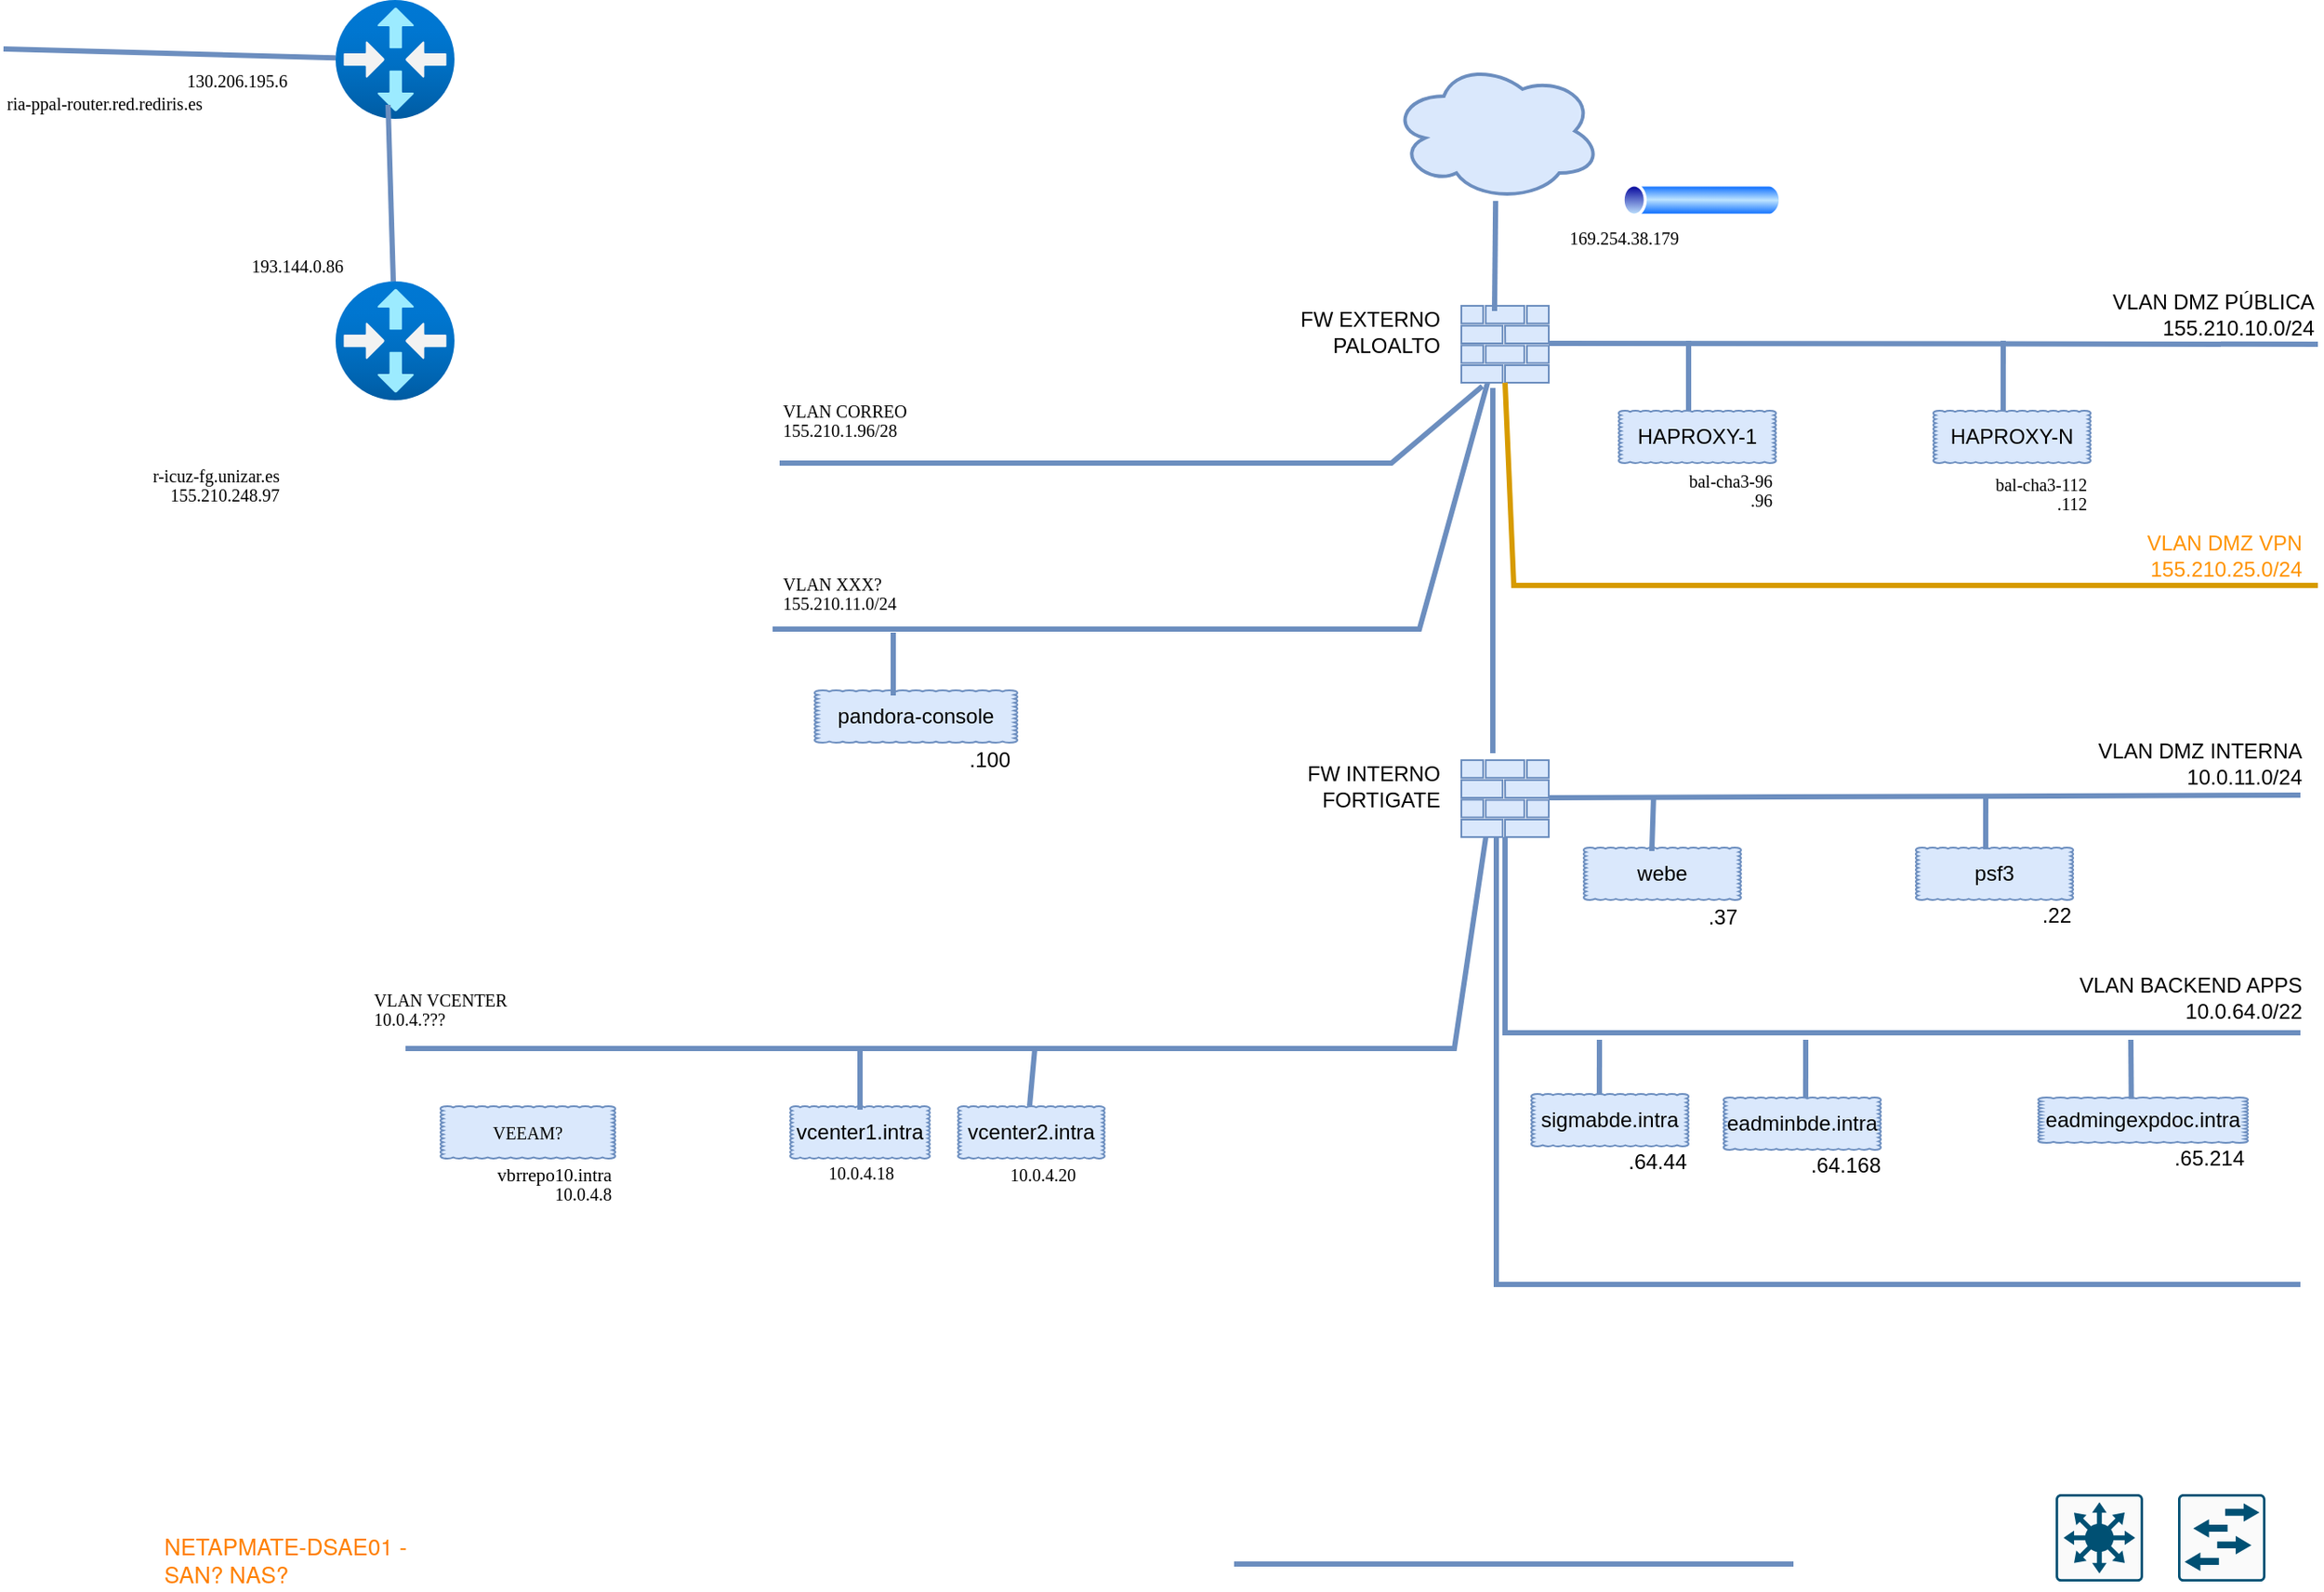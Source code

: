<mxfile version="24.3.1" type="github">
  <diagram name="Página-1" id="w2JGxfwK3_4Co9fJS01Z">
    <mxGraphModel dx="1767" dy="1093" grid="1" gridSize="10" guides="1" tooltips="1" connect="1" arrows="1" fold="1" page="1" pageScale="1" pageWidth="1827" pageHeight="1827" math="0" shadow="0">
      <root>
        <mxCell id="0" />
        <mxCell id="1" parent="0" />
        <mxCell id="ZgDF1Zh-EmiNUFqbCzEF-2" value="" style="image;aspect=fixed;html=1;points=[];align=center;fontSize=12;image=img/lib/azure2/networking/Virtual_Router.svg;" parent="1" vertex="1">
          <mxGeometry x="220" y="70" width="68" height="68" as="geometry" />
        </mxCell>
        <mxCell id="ZgDF1Zh-EmiNUFqbCzEF-3" value="" style="sketch=0;aspect=fixed;pointerEvents=1;shadow=0;dashed=0;html=1;strokeColor=#6c8ebf;labelPosition=center;verticalLabelPosition=bottom;verticalAlign=top;align=center;fillColor=#dae8fc;shape=mxgraph.mscae.enterprise.firewall" parent="1" vertex="1">
          <mxGeometry x="864" y="505" width="50" height="44" as="geometry" />
        </mxCell>
        <mxCell id="ZgDF1Zh-EmiNUFqbCzEF-4" value="" style="sketch=0;aspect=fixed;pointerEvents=1;shadow=0;dashed=0;html=1;strokeColor=#6c8ebf;labelPosition=center;verticalLabelPosition=bottom;verticalAlign=top;align=center;fillColor=#dae8fc;shape=mxgraph.mscae.enterprise.firewall" parent="1" vertex="1">
          <mxGeometry x="864" y="245" width="50" height="44" as="geometry" />
        </mxCell>
        <mxCell id="u-RkMSvq1dty6-NGJSdJ-2" value="" style="sketch=0;points=[[0.015,0.015,0],[0.985,0.015,0],[0.985,0.985,0],[0.015,0.985,0],[0.25,0,0],[0.5,0,0],[0.75,0,0],[1,0.25,0],[1,0.5,0],[1,0.75,0],[0.75,1,0],[0.5,1,0],[0.25,1,0],[0,0.75,0],[0,0.5,0],[0,0.25,0]];verticalLabelPosition=bottom;html=1;verticalAlign=top;aspect=fixed;align=center;pointerEvents=1;shape=mxgraph.cisco19.rect;prIcon=l3_switch;fillColor=#FAFAFA;strokeColor=#005073;" vertex="1" parent="1">
          <mxGeometry x="1204" y="925" width="50" height="50" as="geometry" />
        </mxCell>
        <mxCell id="u-RkMSvq1dty6-NGJSdJ-3" value="" style="endArrow=none;html=1;rounded=0;strokeWidth=3;fillColor=#dae8fc;strokeColor=#6c8ebf;" edge="1" parent="1">
          <mxGeometry width="50" height="50" relative="1" as="geometry">
            <mxPoint x="914" y="266.5" as="sourcePoint" />
            <mxPoint x="1354" y="267" as="targetPoint" />
          </mxGeometry>
        </mxCell>
        <mxCell id="u-RkMSvq1dty6-NGJSdJ-5" value="" style="endArrow=none;html=1;rounded=0;strokeWidth=3;fillColor=#dae8fc;strokeColor=#6c8ebf;exitX=0.36;exitY=1.068;exitDx=0;exitDy=0;exitPerimeter=0;entryX=0.36;entryY=-0.091;entryDx=0;entryDy=0;entryPerimeter=0;" edge="1" parent="1" source="ZgDF1Zh-EmiNUFqbCzEF-4" target="ZgDF1Zh-EmiNUFqbCzEF-3">
          <mxGeometry width="50" height="50" relative="1" as="geometry">
            <mxPoint x="954" y="335" as="sourcePoint" />
            <mxPoint x="1274" y="335" as="targetPoint" />
          </mxGeometry>
        </mxCell>
        <mxCell id="u-RkMSvq1dty6-NGJSdJ-6" value="" style="sketch=0;points=[[0.015,0.015,0],[0.985,0.015,0],[0.985,0.985,0],[0.015,0.985,0],[0.25,0,0],[0.5,0,0],[0.75,0,0],[1,0.25,0],[1,0.5,0],[1,0.75,0],[0.75,1,0],[0.5,1,0],[0.25,1,0],[0,0.75,0],[0,0.5,0],[0,0.25,0]];verticalLabelPosition=bottom;html=1;verticalAlign=top;aspect=fixed;align=center;pointerEvents=1;shape=mxgraph.cisco19.rect;prIcon=l2_switch;fillColor=#FAFAFA;strokeColor=#005073;" vertex="1" parent="1">
          <mxGeometry x="1274" y="925" width="50" height="50" as="geometry" />
        </mxCell>
        <mxCell id="u-RkMSvq1dty6-NGJSdJ-7" value="" style="ellipse;shape=cloud;whiteSpace=wrap;html=1;fillColor=#dae8fc;strokeColor=#6c8ebf;strokeWidth=2;" vertex="1" parent="1">
          <mxGeometry x="824" y="105" width="120" height="80" as="geometry" />
        </mxCell>
        <mxCell id="u-RkMSvq1dty6-NGJSdJ-8" value="" style="endArrow=none;html=1;rounded=0;strokeWidth=3;fillColor=#dae8fc;strokeColor=#6c8ebf;entryX=0.38;entryY=0.068;entryDx=0;entryDy=0;entryPerimeter=0;" edge="1" parent="1" source="u-RkMSvq1dty6-NGJSdJ-7" target="ZgDF1Zh-EmiNUFqbCzEF-4">
          <mxGeometry width="50" height="50" relative="1" as="geometry">
            <mxPoint x="884" y="175" as="sourcePoint" />
            <mxPoint x="1204" y="175" as="targetPoint" />
          </mxGeometry>
        </mxCell>
        <mxCell id="u-RkMSvq1dty6-NGJSdJ-9" value="" style="endArrow=none;html=1;rounded=0;strokeWidth=3;fillColor=#dae8fc;strokeColor=#6c8ebf;" edge="1" parent="1">
          <mxGeometry width="50" height="50" relative="1" as="geometry">
            <mxPoint x="734" y="965" as="sourcePoint" />
            <mxPoint x="1054" y="965" as="targetPoint" />
          </mxGeometry>
        </mxCell>
        <mxCell id="u-RkMSvq1dty6-NGJSdJ-10" value="" style="endArrow=none;html=1;rounded=0;strokeWidth=3;fillColor=#dae8fc;strokeColor=#6c8ebf;" edge="1" parent="1">
          <mxGeometry width="50" height="50" relative="1" as="geometry">
            <mxPoint x="914" y="526.5" as="sourcePoint" />
            <mxPoint x="1344" y="525" as="targetPoint" />
          </mxGeometry>
        </mxCell>
        <mxCell id="u-RkMSvq1dty6-NGJSdJ-11" value="" style="endArrow=none;html=1;rounded=0;strokeWidth=3;fillColor=#dae8fc;strokeColor=#6c8ebf;exitX=0.5;exitY=1;exitDx=0;exitDy=0;exitPerimeter=0;" edge="1" parent="1" source="ZgDF1Zh-EmiNUFqbCzEF-3">
          <mxGeometry width="50" height="50" relative="1" as="geometry">
            <mxPoint x="889" y="605" as="sourcePoint" />
            <mxPoint x="1344" y="661" as="targetPoint" />
            <Array as="points">
              <mxPoint x="889" y="661" />
              <mxPoint x="1114" y="661" />
            </Array>
          </mxGeometry>
        </mxCell>
        <mxCell id="u-RkMSvq1dty6-NGJSdJ-12" value="HAPROXY-1" style="whiteSpace=wrap;html=1;shape=mxgraph.basic.cloud_rect;fillColor=#dae8fc;strokeColor=#6c8ebf;" vertex="1" parent="1">
          <mxGeometry x="954" y="305" width="90" height="30" as="geometry" />
        </mxCell>
        <mxCell id="u-RkMSvq1dty6-NGJSdJ-13" value="" style="endArrow=none;html=1;rounded=0;strokeWidth=3;fillColor=#dae8fc;strokeColor=#6c8ebf;" edge="1" parent="1">
          <mxGeometry width="50" height="50" relative="1" as="geometry">
            <mxPoint x="994" y="305" as="sourcePoint" />
            <mxPoint x="994" y="265" as="targetPoint" />
          </mxGeometry>
        </mxCell>
        <mxCell id="u-RkMSvq1dty6-NGJSdJ-16" value="&lt;div&gt;VLAN DMZ PÚBLICA&lt;/div&gt;&lt;div&gt;155.210.10.0/24&lt;/div&gt;" style="text;strokeColor=none;align=right;fillColor=none;html=1;verticalAlign=middle;whiteSpace=wrap;rounded=0;" vertex="1" parent="1">
          <mxGeometry x="1194" y="235" width="160" height="30" as="geometry" />
        </mxCell>
        <mxCell id="u-RkMSvq1dty6-NGJSdJ-23" value="&lt;div&gt;VLAN BACKEND APPS&lt;/div&gt;&lt;div&gt;10.0.64.0/22&lt;/div&gt;" style="text;strokeColor=none;align=right;fillColor=none;html=1;verticalAlign=middle;whiteSpace=wrap;rounded=0;" vertex="1" parent="1">
          <mxGeometry x="1187" y="626" width="160" height="30" as="geometry" />
        </mxCell>
        <mxCell id="u-RkMSvq1dty6-NGJSdJ-24" value="eadmingexpdoc.intra" style="whiteSpace=wrap;html=1;shape=mxgraph.basic.cloud_rect;fillColor=#dae8fc;strokeColor=#6c8ebf;" vertex="1" parent="1">
          <mxGeometry x="1194" y="698" width="120" height="26" as="geometry" />
        </mxCell>
        <mxCell id="u-RkMSvq1dty6-NGJSdJ-25" value="&lt;div&gt;.65.214&lt;/div&gt;&lt;div&gt;&lt;br&gt;&lt;/div&gt;" style="text;strokeColor=none;align=right;fillColor=none;html=1;verticalAlign=middle;whiteSpace=wrap;rounded=0;" vertex="1" parent="1">
          <mxGeometry x="1214" y="725" width="100" height="30" as="geometry" />
        </mxCell>
        <mxCell id="u-RkMSvq1dty6-NGJSdJ-27" value="" style="endArrow=none;html=1;rounded=0;strokeWidth=3;fillColor=#dae8fc;strokeColor=#6c8ebf;exitX=0.444;exitY=0.033;exitDx=0;exitDy=0;exitPerimeter=0;" edge="1" parent="1" source="u-RkMSvq1dty6-NGJSdJ-24">
          <mxGeometry width="50" height="50" relative="1" as="geometry">
            <mxPoint x="1004" y="371" as="sourcePoint" />
            <mxPoint x="1247" y="665" as="targetPoint" />
          </mxGeometry>
        </mxCell>
        <mxCell id="u-RkMSvq1dty6-NGJSdJ-28" value="&lt;div&gt;VLAN DMZ INTERNA&lt;/div&gt;&lt;div&gt;10.0.11.0/24&lt;/div&gt;" style="text;strokeColor=none;align=right;fillColor=none;html=1;verticalAlign=middle;whiteSpace=wrap;rounded=0;" vertex="1" parent="1">
          <mxGeometry x="1187" y="492" width="160" height="30" as="geometry" />
        </mxCell>
        <mxCell id="u-RkMSvq1dty6-NGJSdJ-29" value="psf3" style="whiteSpace=wrap;html=1;shape=mxgraph.basic.cloud_rect;fillColor=#dae8fc;strokeColor=#6c8ebf;" vertex="1" parent="1">
          <mxGeometry x="1124" y="555" width="90" height="30" as="geometry" />
        </mxCell>
        <mxCell id="u-RkMSvq1dty6-NGJSdJ-30" value="&lt;div&gt;FW EXTERNO&lt;/div&gt;&lt;div&gt;PALOALTO&lt;br&gt;&lt;/div&gt;" style="text;strokeColor=none;align=right;fillColor=none;html=1;verticalAlign=middle;whiteSpace=wrap;rounded=0;" vertex="1" parent="1">
          <mxGeometry x="694" y="245" width="160" height="30" as="geometry" />
        </mxCell>
        <mxCell id="u-RkMSvq1dty6-NGJSdJ-31" value="&lt;div&gt;FW INTERNO&lt;/div&gt;&lt;div&gt;FORTIGATE&lt;br&gt;&lt;/div&gt;" style="text;strokeColor=none;align=right;fillColor=none;html=1;verticalAlign=middle;whiteSpace=wrap;rounded=0;" vertex="1" parent="1">
          <mxGeometry x="694" y="505" width="160" height="30" as="geometry" />
        </mxCell>
        <mxCell id="u-RkMSvq1dty6-NGJSdJ-32" value="" style="endArrow=none;html=1;rounded=0;strokeWidth=3;fillColor=#dae8fc;strokeColor=#6c8ebf;exitX=0.444;exitY=0.033;exitDx=0;exitDy=0;exitPerimeter=0;" edge="1" parent="1" source="u-RkMSvq1dty6-NGJSdJ-29">
          <mxGeometry width="50" height="50" relative="1" as="geometry">
            <mxPoint x="1173" y="312" as="sourcePoint" />
            <mxPoint x="1164" y="525" as="targetPoint" />
          </mxGeometry>
        </mxCell>
        <mxCell id="u-RkMSvq1dty6-NGJSdJ-33" value="&lt;div&gt;.22&lt;br&gt;&lt;/div&gt;" style="text;strokeColor=none;align=right;fillColor=none;html=1;verticalAlign=middle;whiteSpace=wrap;rounded=0;" vertex="1" parent="1">
          <mxGeometry x="1175" y="579" width="40" height="30" as="geometry" />
        </mxCell>
        <mxCell id="u-RkMSvq1dty6-NGJSdJ-36" value="" style="endArrow=none;html=1;rounded=0;strokeWidth=3;fillColor=#ffe6cc;strokeColor=#d79b00;exitX=0.5;exitY=1;exitDx=0;exitDy=0;exitPerimeter=0;fontColor=#ff9300;" edge="1" parent="1" source="ZgDF1Zh-EmiNUFqbCzEF-4">
          <mxGeometry width="50" height="50" relative="1" as="geometry">
            <mxPoint x="894" y="304" as="sourcePoint" />
            <mxPoint x="1354" y="405" as="targetPoint" />
            <Array as="points">
              <mxPoint x="894" y="405" />
            </Array>
          </mxGeometry>
        </mxCell>
        <mxCell id="u-RkMSvq1dty6-NGJSdJ-37" value="&lt;div&gt;&lt;font color=&quot;#ff9300&quot;&gt;VLAN DMZ VPN 155.210.25.0/24&lt;/font&gt;&lt;/div&gt;" style="text;strokeColor=none;align=right;fillColor=none;html=1;verticalAlign=middle;whiteSpace=wrap;rounded=0;" vertex="1" parent="1">
          <mxGeometry x="1187" y="373" width="160" height="30" as="geometry" />
        </mxCell>
        <mxCell id="u-RkMSvq1dty6-NGJSdJ-38" value="&lt;div&gt;&lt;br&gt;&lt;/div&gt;" style="text;strokeColor=none;align=right;fillColor=none;html=1;verticalAlign=middle;whiteSpace=wrap;rounded=0;" vertex="1" parent="1">
          <mxGeometry x="1187" y="765" width="160" height="30" as="geometry" />
        </mxCell>
        <mxCell id="u-RkMSvq1dty6-NGJSdJ-39" value="" style="endArrow=none;html=1;rounded=0;strokeWidth=3;fillColor=#dae8fc;strokeColor=#6c8ebf;exitX=0.5;exitY=1;exitDx=0;exitDy=0;exitPerimeter=0;" edge="1" parent="1">
          <mxGeometry width="50" height="50" relative="1" as="geometry">
            <mxPoint x="884" y="549" as="sourcePoint" />
            <mxPoint x="1344" y="805" as="targetPoint" />
            <Array as="points">
              <mxPoint x="884" y="661" />
              <mxPoint x="884" y="805" />
            </Array>
          </mxGeometry>
        </mxCell>
        <mxCell id="u-RkMSvq1dty6-NGJSdJ-40" value="sigmabde.intra" style="whiteSpace=wrap;html=1;shape=mxgraph.basic.cloud_rect;fillColor=#dae8fc;strokeColor=#6c8ebf;" vertex="1" parent="1">
          <mxGeometry x="904" y="696" width="90" height="30" as="geometry" />
        </mxCell>
        <mxCell id="u-RkMSvq1dty6-NGJSdJ-41" value="&lt;div&gt;.64.44&lt;/div&gt;" style="text;strokeColor=none;align=right;fillColor=none;html=1;verticalAlign=middle;whiteSpace=wrap;rounded=0;" vertex="1" parent="1">
          <mxGeometry x="895" y="720" width="100" height="30" as="geometry" />
        </mxCell>
        <mxCell id="u-RkMSvq1dty6-NGJSdJ-42" value="" style="endArrow=none;html=1;rounded=0;strokeWidth=3;fillColor=#dae8fc;strokeColor=#6c8ebf;exitX=0.433;exitY=0;exitDx=0;exitDy=0;exitPerimeter=0;" edge="1" parent="1" source="u-RkMSvq1dty6-NGJSdJ-40">
          <mxGeometry width="50" height="50" relative="1" as="geometry">
            <mxPoint x="1002" y="706" as="sourcePoint" />
            <mxPoint x="943" y="665" as="targetPoint" />
          </mxGeometry>
        </mxCell>
        <mxCell id="u-RkMSvq1dty6-NGJSdJ-43" value="eadminbde.intra" style="whiteSpace=wrap;html=1;shape=mxgraph.basic.cloud_rect;fillColor=#dae8fc;strokeColor=#6c8ebf;" vertex="1" parent="1">
          <mxGeometry x="1014" y="698" width="90" height="30" as="geometry" />
        </mxCell>
        <mxCell id="u-RkMSvq1dty6-NGJSdJ-44" value="" style="endArrow=none;html=1;rounded=0;strokeWidth=3;fillColor=#dae8fc;strokeColor=#6c8ebf;exitX=0.522;exitY=0;exitDx=0;exitDy=0;exitPerimeter=0;" edge="1" parent="1" source="u-RkMSvq1dty6-NGJSdJ-43">
          <mxGeometry width="50" height="50" relative="1" as="geometry">
            <mxPoint x="1073" y="835" as="sourcePoint" />
            <mxPoint x="1061" y="665" as="targetPoint" />
          </mxGeometry>
        </mxCell>
        <mxCell id="u-RkMSvq1dty6-NGJSdJ-45" value="&lt;div&gt;.64.168&lt;/div&gt;" style="text;strokeColor=none;align=right;fillColor=none;html=1;verticalAlign=middle;whiteSpace=wrap;rounded=0;" vertex="1" parent="1">
          <mxGeometry x="1006" y="722" width="100" height="30" as="geometry" />
        </mxCell>
        <mxCell id="u-RkMSvq1dty6-NGJSdJ-48" value="" style="image;aspect=fixed;perimeter=ellipsePerimeter;html=1;align=center;shadow=0;dashed=0;spacingTop=3;image=img/lib/active_directory/tunnel.svg;" vertex="1" parent="1">
          <mxGeometry x="954" y="175" width="95" height="19" as="geometry" />
        </mxCell>
        <mxCell id="u-RkMSvq1dty6-NGJSdJ-49" value="&lt;p style=&quot;margin: 0.0px 0.0px 0.0px 0.0px; font: 10.0px Menlo; color: #000000&quot;&gt;&lt;span style=&quot;font-variant-ligatures: no-common-ligatures&quot;&gt;169.254.38.179&lt;/span&gt;&lt;/p&gt;" style="text;whiteSpace=wrap;html=1;" vertex="1" parent="1">
          <mxGeometry x="924" y="194" width="120" height="30" as="geometry" />
        </mxCell>
        <mxCell id="u-RkMSvq1dty6-NGJSdJ-50" value="webe" style="whiteSpace=wrap;html=1;shape=mxgraph.basic.cloud_rect;fillColor=#dae8fc;strokeColor=#6c8ebf;" vertex="1" parent="1">
          <mxGeometry x="934" y="555" width="90" height="30" as="geometry" />
        </mxCell>
        <mxCell id="u-RkMSvq1dty6-NGJSdJ-51" value="&lt;p style=&quot;margin: 0.0px 0.0px 0.0px 0.0px; font: 10.0px Menlo; color: #000000&quot;&gt;&lt;span style=&quot;font-variant-ligatures: no-common-ligatures&quot;&gt;130.206.195.6&lt;/span&gt;&lt;/p&gt;" style="text;whiteSpace=wrap;html=1;" vertex="1" parent="1">
          <mxGeometry x="133" y="104" width="120" height="40" as="geometry" />
        </mxCell>
        <UserObject label="&lt;p style=&quot;margin: 0.0px 0.0px 0.0px 0.0px; font: 10.0px Menlo; color: #000000&quot;&gt;&lt;span style=&quot;font-variant-ligatures: no-common-ligatures&quot;&gt;ria-ppal-router.red.rediris.es&lt;/span&gt;&lt;/p&gt;" link="&lt;p style=&quot;margin: 0.0px 0.0px 0.0px 0.0px; font: 10.0px Menlo; color: #000000&quot;&gt;&lt;span style=&quot;font-variant-ligatures: no-common-ligatures&quot;&gt;ria-ppal-router.red.rediris.es&lt;/span&gt;&lt;/p&gt;" id="u-RkMSvq1dty6-NGJSdJ-52">
          <mxCell style="text;whiteSpace=wrap;html=1;" vertex="1" parent="1">
            <mxGeometry x="30" y="117" width="230" height="40" as="geometry" />
          </mxCell>
        </UserObject>
        <mxCell id="u-RkMSvq1dty6-NGJSdJ-53" value="" style="image;aspect=fixed;html=1;points=[];align=center;fontSize=12;image=img/lib/azure2/networking/Virtual_Router.svg;" vertex="1" parent="1">
          <mxGeometry x="220" y="231" width="68" height="68" as="geometry" />
        </mxCell>
        <mxCell id="u-RkMSvq1dty6-NGJSdJ-54" value="" style="endArrow=none;html=1;rounded=0;strokeWidth=3;fillColor=#dae8fc;strokeColor=#6c8ebf;" edge="1" parent="1" target="ZgDF1Zh-EmiNUFqbCzEF-2">
          <mxGeometry width="50" height="50" relative="1" as="geometry">
            <mxPoint x="30" y="98" as="sourcePoint" />
            <mxPoint x="230" y="100" as="targetPoint" />
          </mxGeometry>
        </mxCell>
        <mxCell id="u-RkMSvq1dty6-NGJSdJ-55" value="" style="endArrow=none;html=1;rounded=0;strokeWidth=3;fillColor=#dae8fc;strokeColor=#6c8ebf;" edge="1" parent="1" target="u-RkMSvq1dty6-NGJSdJ-53">
          <mxGeometry width="50" height="50" relative="1" as="geometry">
            <mxPoint x="250" y="130" as="sourcePoint" />
            <mxPoint x="443" y="165" as="targetPoint" />
          </mxGeometry>
        </mxCell>
        <mxCell id="u-RkMSvq1dty6-NGJSdJ-56" value="&lt;p style=&quot;margin: 0.0px 0.0px 0.0px 0.0px; font: 10.0px Menlo; color: #000000&quot;&gt;&lt;span style=&quot;font-variant-ligatures: no-common-ligatures&quot;&gt;193.144.0.86&lt;/span&gt;&lt;/p&gt;" style="text;whiteSpace=wrap;html=1;" vertex="1" parent="1">
          <mxGeometry x="170" y="210" width="110" height="40" as="geometry" />
        </mxCell>
        <UserObject label="&lt;p style=&quot;margin: 0.0px 0.0px 0.0px 0.0px; font: 10.0px Menlo; color: #000000&quot;&gt;&lt;span style=&quot;font-variant-ligatures: no-common-ligatures&quot;&gt;r-icuz-fg.unizar.es&lt;/span&gt;&lt;/p&gt;&lt;p style=&quot;margin: 0.0px 0.0px 0.0px 0.0px; font: 10.0px Menlo; color: #000000&quot;&gt;&lt;span style=&quot;font-variant-ligatures: no-common-ligatures&quot;&gt;155.210.248.97&lt;/span&gt;&lt;/p&gt;" link="&lt;p style=&quot;margin: 0.0px 0.0px 0.0px 0.0px; font: 10.0px Menlo; color: #000000&quot;&gt;&lt;span style=&quot;font-variant-ligatures: no-common-ligatures&quot;&gt;r-icuz-fg.unizar.es (155.210.248.97)&lt;/span&gt;&lt;/p&gt;" id="u-RkMSvq1dty6-NGJSdJ-57">
          <mxCell style="text;whiteSpace=wrap;html=1;align=right;" vertex="1" parent="1">
            <mxGeometry x="60" y="330" width="130" height="40" as="geometry" />
          </mxCell>
        </UserObject>
        <mxCell id="u-RkMSvq1dty6-NGJSdJ-58" value="" style="endArrow=none;html=1;rounded=0;strokeWidth=3;fillColor=#dae8fc;strokeColor=#6c8ebf;entryX=0.433;entryY=0.067;entryDx=0;entryDy=0;entryPerimeter=0;" edge="1" parent="1" target="u-RkMSvq1dty6-NGJSdJ-50">
          <mxGeometry width="50" height="50" relative="1" as="geometry">
            <mxPoint x="974" y="525" as="sourcePoint" />
            <mxPoint x="1174" y="535" as="targetPoint" />
          </mxGeometry>
        </mxCell>
        <mxCell id="u-RkMSvq1dty6-NGJSdJ-60" value="&lt;div&gt;.37&lt;br&gt;&lt;/div&gt;" style="text;strokeColor=none;align=right;fillColor=none;html=1;verticalAlign=middle;whiteSpace=wrap;rounded=0;" vertex="1" parent="1">
          <mxGeometry x="984" y="580" width="40" height="30" as="geometry" />
        </mxCell>
        <UserObject label="&lt;p style=&quot;margin: 0.0px 0.0px 0.0px 0.0px; font: 10.0px Menlo; color: #000000&quot;&gt;&lt;span style=&quot;font-variant-ligatures: no-common-ligatures&quot;&gt;bal-cha3-112&lt;/span&gt;&lt;/p&gt;&lt;p style=&quot;margin: 0.0px 0.0px 0.0px 0.0px; font: 10.0px Menlo; color: #000000&quot;&gt;&lt;span style=&quot;font-variant-ligatures: no-common-ligatures&quot;&gt;.112&lt;/span&gt;&lt;/p&gt;" link="&lt;p style=&quot;margin: 0.0px 0.0px 0.0px 0.0px; font: 10.0px Menlo; color: #000000&quot;&gt;&lt;span style=&quot;font-variant-ligatures: no-common-ligatures&quot;&gt;bal-cha3-98.unizar.es&lt;/span&gt;&lt;/p&gt;" id="u-RkMSvq1dty6-NGJSdJ-61">
          <mxCell style="text;whiteSpace=wrap;html=1;align=right;" vertex="1" parent="1">
            <mxGeometry x="1089" y="335" width="135" height="40" as="geometry" />
          </mxCell>
        </UserObject>
        <mxCell id="u-RkMSvq1dty6-NGJSdJ-62" value="HAPROXY-N" style="whiteSpace=wrap;html=1;shape=mxgraph.basic.cloud_rect;fillColor=#dae8fc;strokeColor=#6c8ebf;" vertex="1" parent="1">
          <mxGeometry x="1134" y="305" width="90" height="30" as="geometry" />
        </mxCell>
        <UserObject label="&lt;p style=&quot;margin: 0.0px 0.0px 0.0px 0.0px; font: 10.0px Menlo; color: #000000&quot;&gt;&lt;span style=&quot;font-variant-ligatures: no-common-ligatures&quot;&gt;bal-cha3-96&lt;/span&gt;&lt;/p&gt;&lt;p style=&quot;margin: 0.0px 0.0px 0.0px 0.0px; font: 10.0px Menlo; color: #000000&quot;&gt;&lt;span style=&quot;font-variant-ligatures: no-common-ligatures&quot;&gt;.96&lt;/span&gt;&lt;/p&gt;" link="&lt;p style=&quot;margin: 0.0px 0.0px 0.0px 0.0px; font: 10.0px Menlo; color: #000000&quot;&gt;&lt;span style=&quot;font-variant-ligatures: no-common-ligatures&quot;&gt;bal-cha3-98.unizar.es&lt;/span&gt;&lt;/p&gt;" id="u-RkMSvq1dty6-NGJSdJ-63">
          <mxCell style="text;whiteSpace=wrap;html=1;align=right;" vertex="1" parent="1">
            <mxGeometry x="909" y="333" width="135" height="40" as="geometry" />
          </mxCell>
        </UserObject>
        <mxCell id="u-RkMSvq1dty6-NGJSdJ-64" value="" style="endArrow=none;html=1;rounded=0;strokeWidth=3;fillColor=#dae8fc;strokeColor=#6c8ebf;exitX=0.444;exitY=0;exitDx=0;exitDy=0;exitPerimeter=0;" edge="1" parent="1" source="u-RkMSvq1dty6-NGJSdJ-62">
          <mxGeometry width="50" height="50" relative="1" as="geometry">
            <mxPoint x="1004" y="315" as="sourcePoint" />
            <mxPoint x="1174" y="265" as="targetPoint" />
          </mxGeometry>
        </mxCell>
        <mxCell id="u-RkMSvq1dty6-NGJSdJ-65" value="" style="endArrow=none;html=1;rounded=0;strokeWidth=3;fillColor=#dae8fc;strokeColor=#6c8ebf;exitX=0.24;exitY=1.046;exitDx=0;exitDy=0;exitPerimeter=0;" edge="1" parent="1" source="ZgDF1Zh-EmiNUFqbCzEF-4">
          <mxGeometry width="50" height="50" relative="1" as="geometry">
            <mxPoint x="844" y="289" as="sourcePoint" />
            <mxPoint x="474" y="335" as="targetPoint" />
            <Array as="points">
              <mxPoint x="824" y="335" />
            </Array>
          </mxGeometry>
        </mxCell>
        <mxCell id="u-RkMSvq1dty6-NGJSdJ-66" value="&lt;p style=&quot;margin: 0.0px 0.0px 0.0px 0.0px; font: 10.0px Menlo; color: #000000&quot;&gt;&lt;span style=&quot;font-variant-ligatures: no-common-ligatures&quot;&gt;VLAN CORREO&lt;/span&gt;&lt;/p&gt;&lt;p style=&quot;margin: 0.0px 0.0px 0.0px 0.0px; font: 10.0px Menlo; color: #000000&quot;&gt;&lt;span style=&quot;font-variant-ligatures: no-common-ligatures&quot;&gt;155.210.1.96/28&lt;/span&gt;&lt;/p&gt;" style="text;whiteSpace=wrap;html=1;" vertex="1" parent="1">
          <mxGeometry x="474" y="293" width="130" height="40" as="geometry" />
        </mxCell>
        <mxCell id="u-RkMSvq1dty6-NGJSdJ-68" value="" style="endArrow=none;html=1;rounded=0;strokeWidth=3;fillColor=#dae8fc;strokeColor=#6c8ebf;exitX=0.3;exitY=1;exitDx=0;exitDy=0;exitPerimeter=0;" edge="1" parent="1" source="ZgDF1Zh-EmiNUFqbCzEF-4">
          <mxGeometry width="50" height="50" relative="1" as="geometry">
            <mxPoint x="886" y="301" as="sourcePoint" />
            <mxPoint x="470" y="430" as="targetPoint" />
            <Array as="points">
              <mxPoint x="840" y="430" />
            </Array>
          </mxGeometry>
        </mxCell>
        <mxCell id="u-RkMSvq1dty6-NGJSdJ-69" value="&lt;p style=&quot;margin: 0.0px 0.0px 0.0px 0.0px; font: 10.0px Menlo; color: #000000&quot;&gt;&lt;span style=&quot;font-variant-ligatures: no-common-ligatures&quot;&gt;VLAN XXX?&lt;/span&gt;&lt;/p&gt;&lt;p style=&quot;margin: 0.0px 0.0px 0.0px 0.0px; font: 10.0px Menlo; color: #000000&quot;&gt;&lt;span style=&quot;font-variant-ligatures: no-common-ligatures&quot;&gt;155.210.11.0/24&lt;/span&gt;&lt;/p&gt;" style="text;whiteSpace=wrap;html=1;" vertex="1" parent="1">
          <mxGeometry x="474" y="392" width="130" height="40" as="geometry" />
        </mxCell>
        <mxCell id="u-RkMSvq1dty6-NGJSdJ-70" value="pandora-console" style="whiteSpace=wrap;html=1;shape=mxgraph.basic.cloud_rect;fillColor=#dae8fc;strokeColor=#6c8ebf;" vertex="1" parent="1">
          <mxGeometry x="494" y="465" width="116" height="30" as="geometry" />
        </mxCell>
        <mxCell id="u-RkMSvq1dty6-NGJSdJ-71" value="&lt;div&gt;.100&lt;br&gt;&lt;/div&gt;" style="text;strokeColor=none;align=right;fillColor=none;html=1;verticalAlign=middle;whiteSpace=wrap;rounded=0;" vertex="1" parent="1">
          <mxGeometry x="604" y="505" width="4" as="geometry" />
        </mxCell>
        <mxCell id="u-RkMSvq1dty6-NGJSdJ-73" value="" style="endArrow=none;html=1;rounded=0;strokeWidth=3;fillColor=#dae8fc;strokeColor=#6c8ebf;entryX=0.388;entryY=0.1;entryDx=0;entryDy=0;entryPerimeter=0;exitX=0.5;exitY=1;exitDx=0;exitDy=0;" edge="1" parent="1" source="u-RkMSvq1dty6-NGJSdJ-69" target="u-RkMSvq1dty6-NGJSdJ-70">
          <mxGeometry width="50" height="50" relative="1" as="geometry">
            <mxPoint x="984" y="535" as="sourcePoint" />
            <mxPoint x="983" y="567" as="targetPoint" />
          </mxGeometry>
        </mxCell>
        <mxCell id="u-RkMSvq1dty6-NGJSdJ-74" value="" style="endArrow=none;html=1;rounded=0;strokeWidth=3;fillColor=#dae8fc;strokeColor=#6c8ebf;" edge="1" parent="1">
          <mxGeometry width="50" height="50" relative="1" as="geometry">
            <mxPoint x="878" y="549" as="sourcePoint" />
            <mxPoint x="260" y="670" as="targetPoint" />
            <Array as="points">
              <mxPoint x="860" y="670" />
            </Array>
          </mxGeometry>
        </mxCell>
        <mxCell id="u-RkMSvq1dty6-NGJSdJ-75" value="&lt;p style=&quot;margin: 0.0px 0.0px 0.0px 0.0px; font: 10.0px Menlo; color: #000000&quot;&gt;&lt;span style=&quot;font-variant-ligatures: no-common-ligatures&quot;&gt;VLAN VCENTER&lt;/span&gt;&lt;/p&gt;&lt;p style=&quot;margin: 0.0px 0.0px 0.0px 0.0px; font: 10.0px Menlo; color: #000000&quot;&gt;&lt;span style=&quot;font-variant-ligatures: no-common-ligatures&quot;&gt;10.0.4.???&lt;/span&gt;&lt;/p&gt;" style="text;whiteSpace=wrap;html=1;" vertex="1" parent="1">
          <mxGeometry x="240" y="630" width="130" height="40" as="geometry" />
        </mxCell>
        <mxCell id="u-RkMSvq1dty6-NGJSdJ-76" value="vcenter2.intra" style="whiteSpace=wrap;html=1;shape=mxgraph.basic.cloud_rect;fillColor=#dae8fc;strokeColor=#6c8ebf;" vertex="1" parent="1">
          <mxGeometry x="576" y="703" width="84" height="30" as="geometry" />
        </mxCell>
        <mxCell id="u-RkMSvq1dty6-NGJSdJ-77" value="vcenter1.intra" style="whiteSpace=wrap;html=1;shape=mxgraph.basic.cloud_rect;fillColor=#dae8fc;strokeColor=#6c8ebf;" vertex="1" parent="1">
          <mxGeometry x="480" y="703" width="80" height="30" as="geometry" />
        </mxCell>
        <mxCell id="u-RkMSvq1dty6-NGJSdJ-78" value="&lt;p style=&quot;margin: 0.0px 0.0px 0.0px 0.0px; font: 10.0px Menlo; color: #000000&quot;&gt;&lt;span style=&quot;font-variant-ligatures: no-common-ligatures&quot;&gt;10.0.4.20&lt;/span&gt;&lt;/p&gt;" style="text;whiteSpace=wrap;html=1;" vertex="1" parent="1">
          <mxGeometry x="604" y="730" width="90" height="40" as="geometry" />
        </mxCell>
        <mxCell id="u-RkMSvq1dty6-NGJSdJ-79" value="&lt;p style=&quot;margin: 0.0px 0.0px 0.0px 0.0px; font: 10.0px Menlo; color: #000000&quot;&gt;&lt;span style=&quot;font-variant-ligatures: no-common-ligatures&quot;&gt;10.0.4.18&lt;/span&gt;&lt;/p&gt;" style="text;whiteSpace=wrap;html=1;" vertex="1" parent="1">
          <mxGeometry x="500" y="729" width="90" height="40" as="geometry" />
        </mxCell>
        <mxCell id="u-RkMSvq1dty6-NGJSdJ-80" value="" style="endArrow=none;html=1;rounded=0;strokeWidth=3;fillColor=#dae8fc;strokeColor=#6c8ebf;entryX=0.5;entryY=0.067;entryDx=0;entryDy=0;entryPerimeter=0;" edge="1" parent="1" target="u-RkMSvq1dty6-NGJSdJ-77">
          <mxGeometry width="50" height="50" relative="1" as="geometry">
            <mxPoint x="520" y="670" as="sourcePoint" />
            <mxPoint x="549" y="478" as="targetPoint" />
          </mxGeometry>
        </mxCell>
        <mxCell id="u-RkMSvq1dty6-NGJSdJ-81" value="" style="endArrow=none;html=1;rounded=0;strokeWidth=3;fillColor=#dae8fc;strokeColor=#6c8ebf;entryX=0.488;entryY=0;entryDx=0;entryDy=0;entryPerimeter=0;" edge="1" parent="1" target="u-RkMSvq1dty6-NGJSdJ-76">
          <mxGeometry width="50" height="50" relative="1" as="geometry">
            <mxPoint x="620" y="670" as="sourcePoint" />
            <mxPoint x="530" y="715" as="targetPoint" />
          </mxGeometry>
        </mxCell>
        <mxCell id="u-RkMSvq1dty6-NGJSdJ-84" value="&lt;p style=&quot;margin: 0px; font-style: normal; font-variant-caps: normal; font-stretch: normal; font-size: 10px; line-height: normal; font-family: Menlo; font-size-adjust: none; font-kerning: auto; font-variant-alternates: normal; font-variant-ligatures: normal; font-variant-numeric: normal; font-variant-east-asian: normal; font-variant-position: normal; font-variant-emoji: normal; font-feature-settings: normal; font-optical-sizing: auto; font-variation-settings: normal;&quot;&gt;VEEAM?&lt;/p&gt;" style="whiteSpace=wrap;html=1;shape=mxgraph.basic.cloud_rect;fillColor=#dae8fc;strokeColor=#6c8ebf;" vertex="1" parent="1">
          <mxGeometry x="280" y="703" width="100" height="30" as="geometry" />
        </mxCell>
        <mxCell id="u-RkMSvq1dty6-NGJSdJ-85" value="&lt;p style=&quot;margin: 0.0px 0.0px 0.0px 0.0px; font: 10.0px Menlo; color: #000000&quot;&gt;&lt;span style=&quot;font-variant-ligatures: no-common-ligatures&quot;&gt;&lt;span style=&quot;font-size: 10.588px;&quot;&gt;vbrrepo10.intra&lt;/span&gt;&lt;br&gt;&lt;/span&gt;&lt;/p&gt;&lt;p style=&quot;margin: 0.0px 0.0px 0.0px 0.0px; font: 10.0px Menlo; color: #000000&quot;&gt;&lt;span style=&quot;font-variant-ligatures: no-common-ligatures&quot;&gt;10.0.4.8&lt;/span&gt;&lt;/p&gt;" style="text;whiteSpace=wrap;html=1;align=right;" vertex="1" parent="1">
          <mxGeometry x="300" y="730" width="80" height="40" as="geometry" />
        </mxCell>
        <mxCell id="u-RkMSvq1dty6-NGJSdJ-86" value="&lt;span style=&quot;font-style: normal; font-variant-caps: normal; font-weight: 400; letter-spacing: normal; text-align: start; text-indent: 0px; text-transform: none; white-space: normal; word-spacing: 0px; -webkit-text-stroke-width: 0px; text-decoration: none; caret-color: rgb(86, 86, 86); font-family: Metropolis, &amp;quot;Avenir Next&amp;quot;, &amp;quot;Helvetica Neue&amp;quot;, Arial, sans-serif; font-size: 13px; background-color: rgb(255, 255, 255); float: none; display: inline !important;&quot;&gt;&lt;font color=&quot;#ff8000&quot;&gt;NETAPMATE-DSAE01 -SAN? NAS?&lt;/font&gt;&lt;/span&gt;" style="text;whiteSpace=wrap;html=1;" vertex="1" parent="1">
          <mxGeometry x="120" y="940" width="160" height="40" as="geometry" />
        </mxCell>
      </root>
    </mxGraphModel>
  </diagram>
</mxfile>
